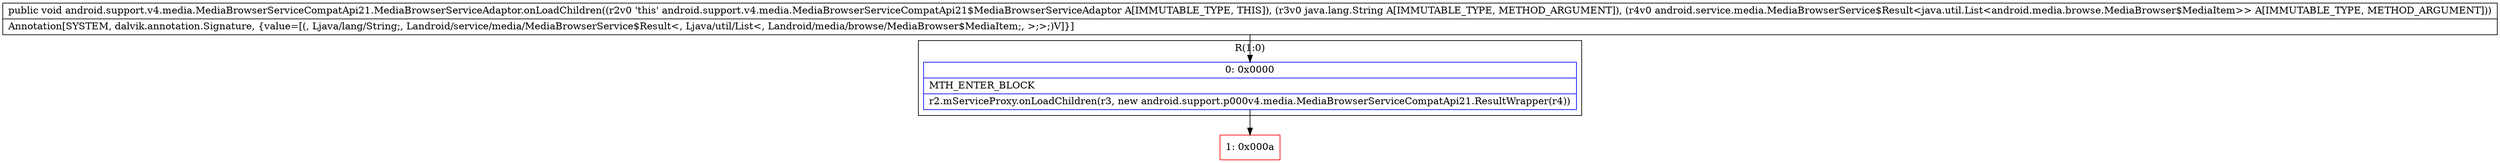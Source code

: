 digraph "CFG forandroid.support.v4.media.MediaBrowserServiceCompatApi21.MediaBrowserServiceAdaptor.onLoadChildren(Ljava\/lang\/String;Landroid\/service\/media\/MediaBrowserService$Result;)V" {
subgraph cluster_Region_584405100 {
label = "R(1:0)";
node [shape=record,color=blue];
Node_0 [shape=record,label="{0\:\ 0x0000|MTH_ENTER_BLOCK\l|r2.mServiceProxy.onLoadChildren(r3, new android.support.p000v4.media.MediaBrowserServiceCompatApi21.ResultWrapper(r4))\l}"];
}
Node_1 [shape=record,color=red,label="{1\:\ 0x000a}"];
MethodNode[shape=record,label="{public void android.support.v4.media.MediaBrowserServiceCompatApi21.MediaBrowserServiceAdaptor.onLoadChildren((r2v0 'this' android.support.v4.media.MediaBrowserServiceCompatApi21$MediaBrowserServiceAdaptor A[IMMUTABLE_TYPE, THIS]), (r3v0 java.lang.String A[IMMUTABLE_TYPE, METHOD_ARGUMENT]), (r4v0 android.service.media.MediaBrowserService$Result\<java.util.List\<android.media.browse.MediaBrowser$MediaItem\>\> A[IMMUTABLE_TYPE, METHOD_ARGUMENT]))  | Annotation[SYSTEM, dalvik.annotation.Signature, \{value=[(, Ljava\/lang\/String;, Landroid\/service\/media\/MediaBrowserService$Result\<, Ljava\/util\/List\<, Landroid\/media\/browse\/MediaBrowser$MediaItem;, \>;\>;)V]\}]\l}"];
MethodNode -> Node_0;
Node_0 -> Node_1;
}

